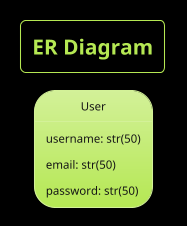 @startuml er_diagram

    !theme hacker
    skinparam BackgroundColor black
    title "ER Diagram"

    object User {
        username: str(50)
        email: str(50)
        password: str(50)
    }

@enduml

@startuml sequence_diagram

    !theme hacker
    skinparam BackgroundColor black
    title "Sequence Diagram"

    actor User
    participant Browser
    participant urls
    participant users.urls
    participant users.views.post
    database DB

    == POST /users ==
    User             ->  Browser          : POST /users
    Browser          ->  urls             : POST /users
    urls             ->  users.urls       : POST /
    users.urls       ->  users.views.post : POST /
    users.views.post ->  DB               : INSERT
    users.views.post <-- DB               : SUCCESS
    users.urls       <-- users.views.post : 201 Created
    urls             <-- users.urls       : 201 Created
    Browser          <-- urls             : 201 Created
    User             <-- Browser          : 201 Created

@enduml